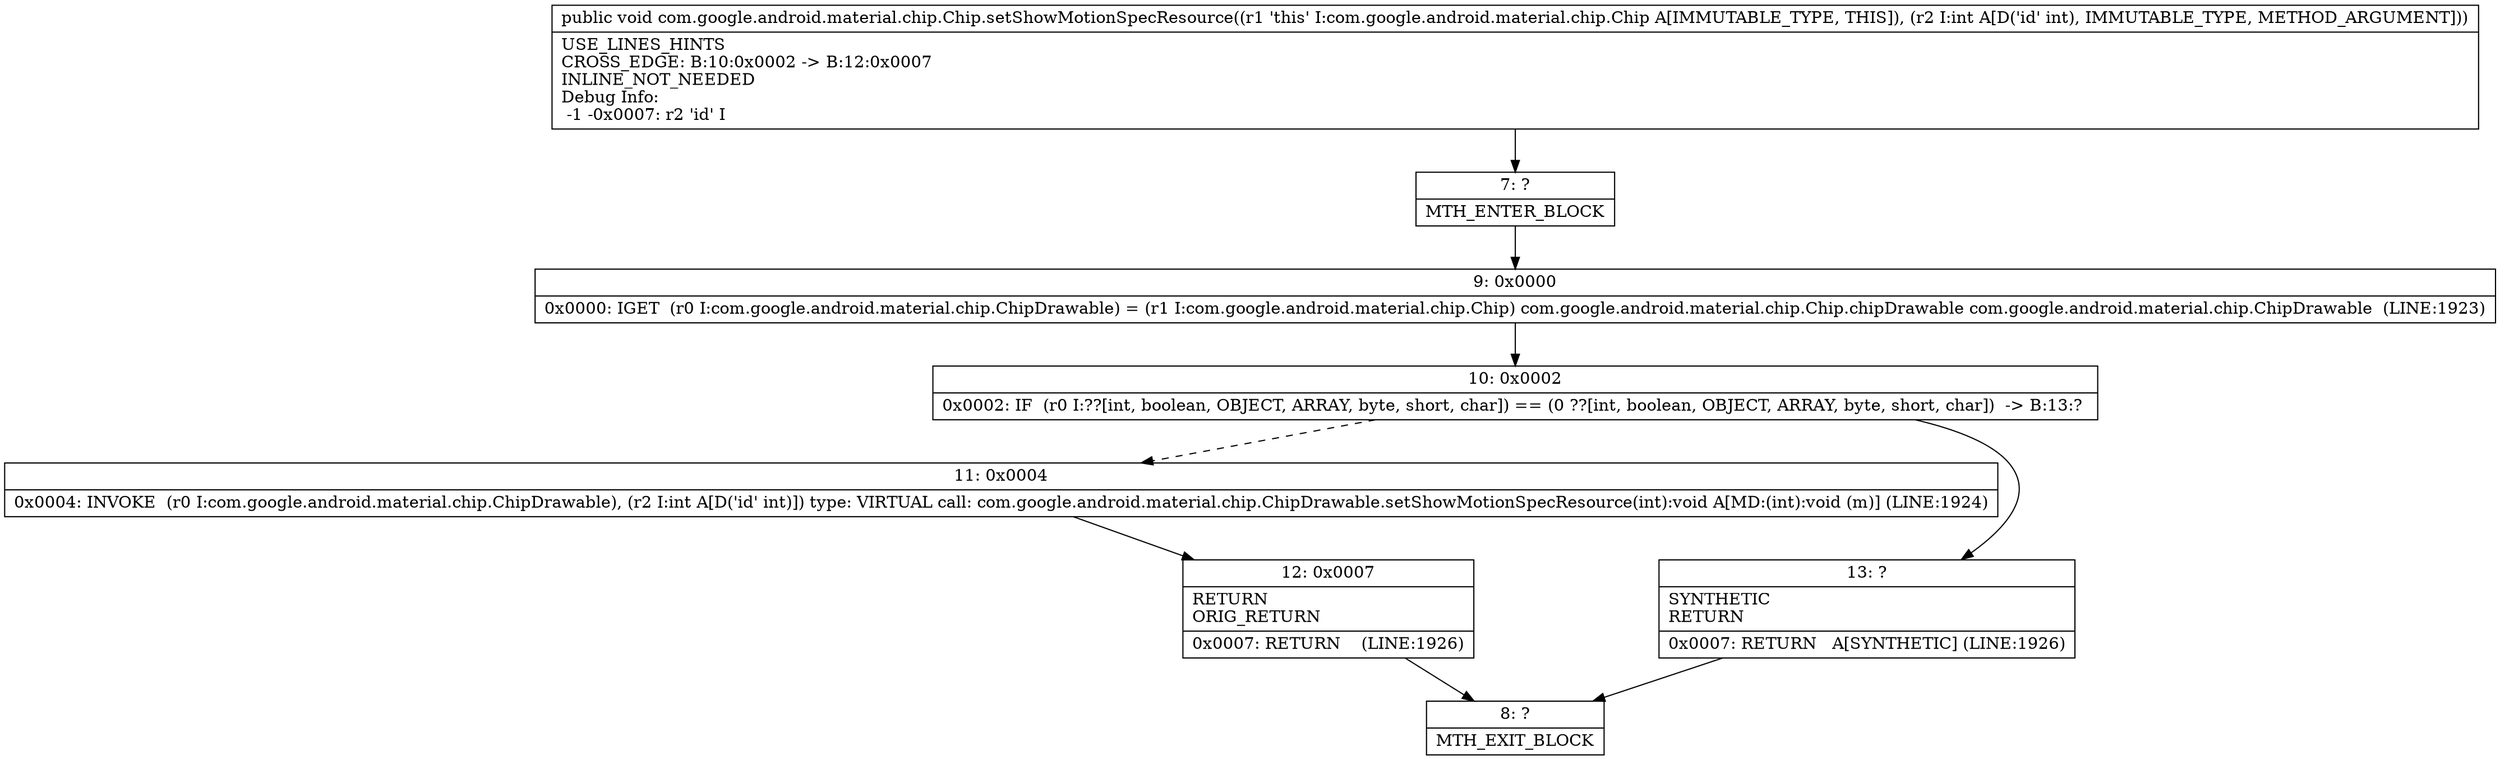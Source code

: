 digraph "CFG forcom.google.android.material.chip.Chip.setShowMotionSpecResource(I)V" {
Node_7 [shape=record,label="{7\:\ ?|MTH_ENTER_BLOCK\l}"];
Node_9 [shape=record,label="{9\:\ 0x0000|0x0000: IGET  (r0 I:com.google.android.material.chip.ChipDrawable) = (r1 I:com.google.android.material.chip.Chip) com.google.android.material.chip.Chip.chipDrawable com.google.android.material.chip.ChipDrawable  (LINE:1923)\l}"];
Node_10 [shape=record,label="{10\:\ 0x0002|0x0002: IF  (r0 I:??[int, boolean, OBJECT, ARRAY, byte, short, char]) == (0 ??[int, boolean, OBJECT, ARRAY, byte, short, char])  \-\> B:13:? \l}"];
Node_11 [shape=record,label="{11\:\ 0x0004|0x0004: INVOKE  (r0 I:com.google.android.material.chip.ChipDrawable), (r2 I:int A[D('id' int)]) type: VIRTUAL call: com.google.android.material.chip.ChipDrawable.setShowMotionSpecResource(int):void A[MD:(int):void (m)] (LINE:1924)\l}"];
Node_12 [shape=record,label="{12\:\ 0x0007|RETURN\lORIG_RETURN\l|0x0007: RETURN    (LINE:1926)\l}"];
Node_8 [shape=record,label="{8\:\ ?|MTH_EXIT_BLOCK\l}"];
Node_13 [shape=record,label="{13\:\ ?|SYNTHETIC\lRETURN\l|0x0007: RETURN   A[SYNTHETIC] (LINE:1926)\l}"];
MethodNode[shape=record,label="{public void com.google.android.material.chip.Chip.setShowMotionSpecResource((r1 'this' I:com.google.android.material.chip.Chip A[IMMUTABLE_TYPE, THIS]), (r2 I:int A[D('id' int), IMMUTABLE_TYPE, METHOD_ARGUMENT]))  | USE_LINES_HINTS\lCROSS_EDGE: B:10:0x0002 \-\> B:12:0x0007\lINLINE_NOT_NEEDED\lDebug Info:\l  \-1 \-0x0007: r2 'id' I\l}"];
MethodNode -> Node_7;Node_7 -> Node_9;
Node_9 -> Node_10;
Node_10 -> Node_11[style=dashed];
Node_10 -> Node_13;
Node_11 -> Node_12;
Node_12 -> Node_8;
Node_13 -> Node_8;
}

